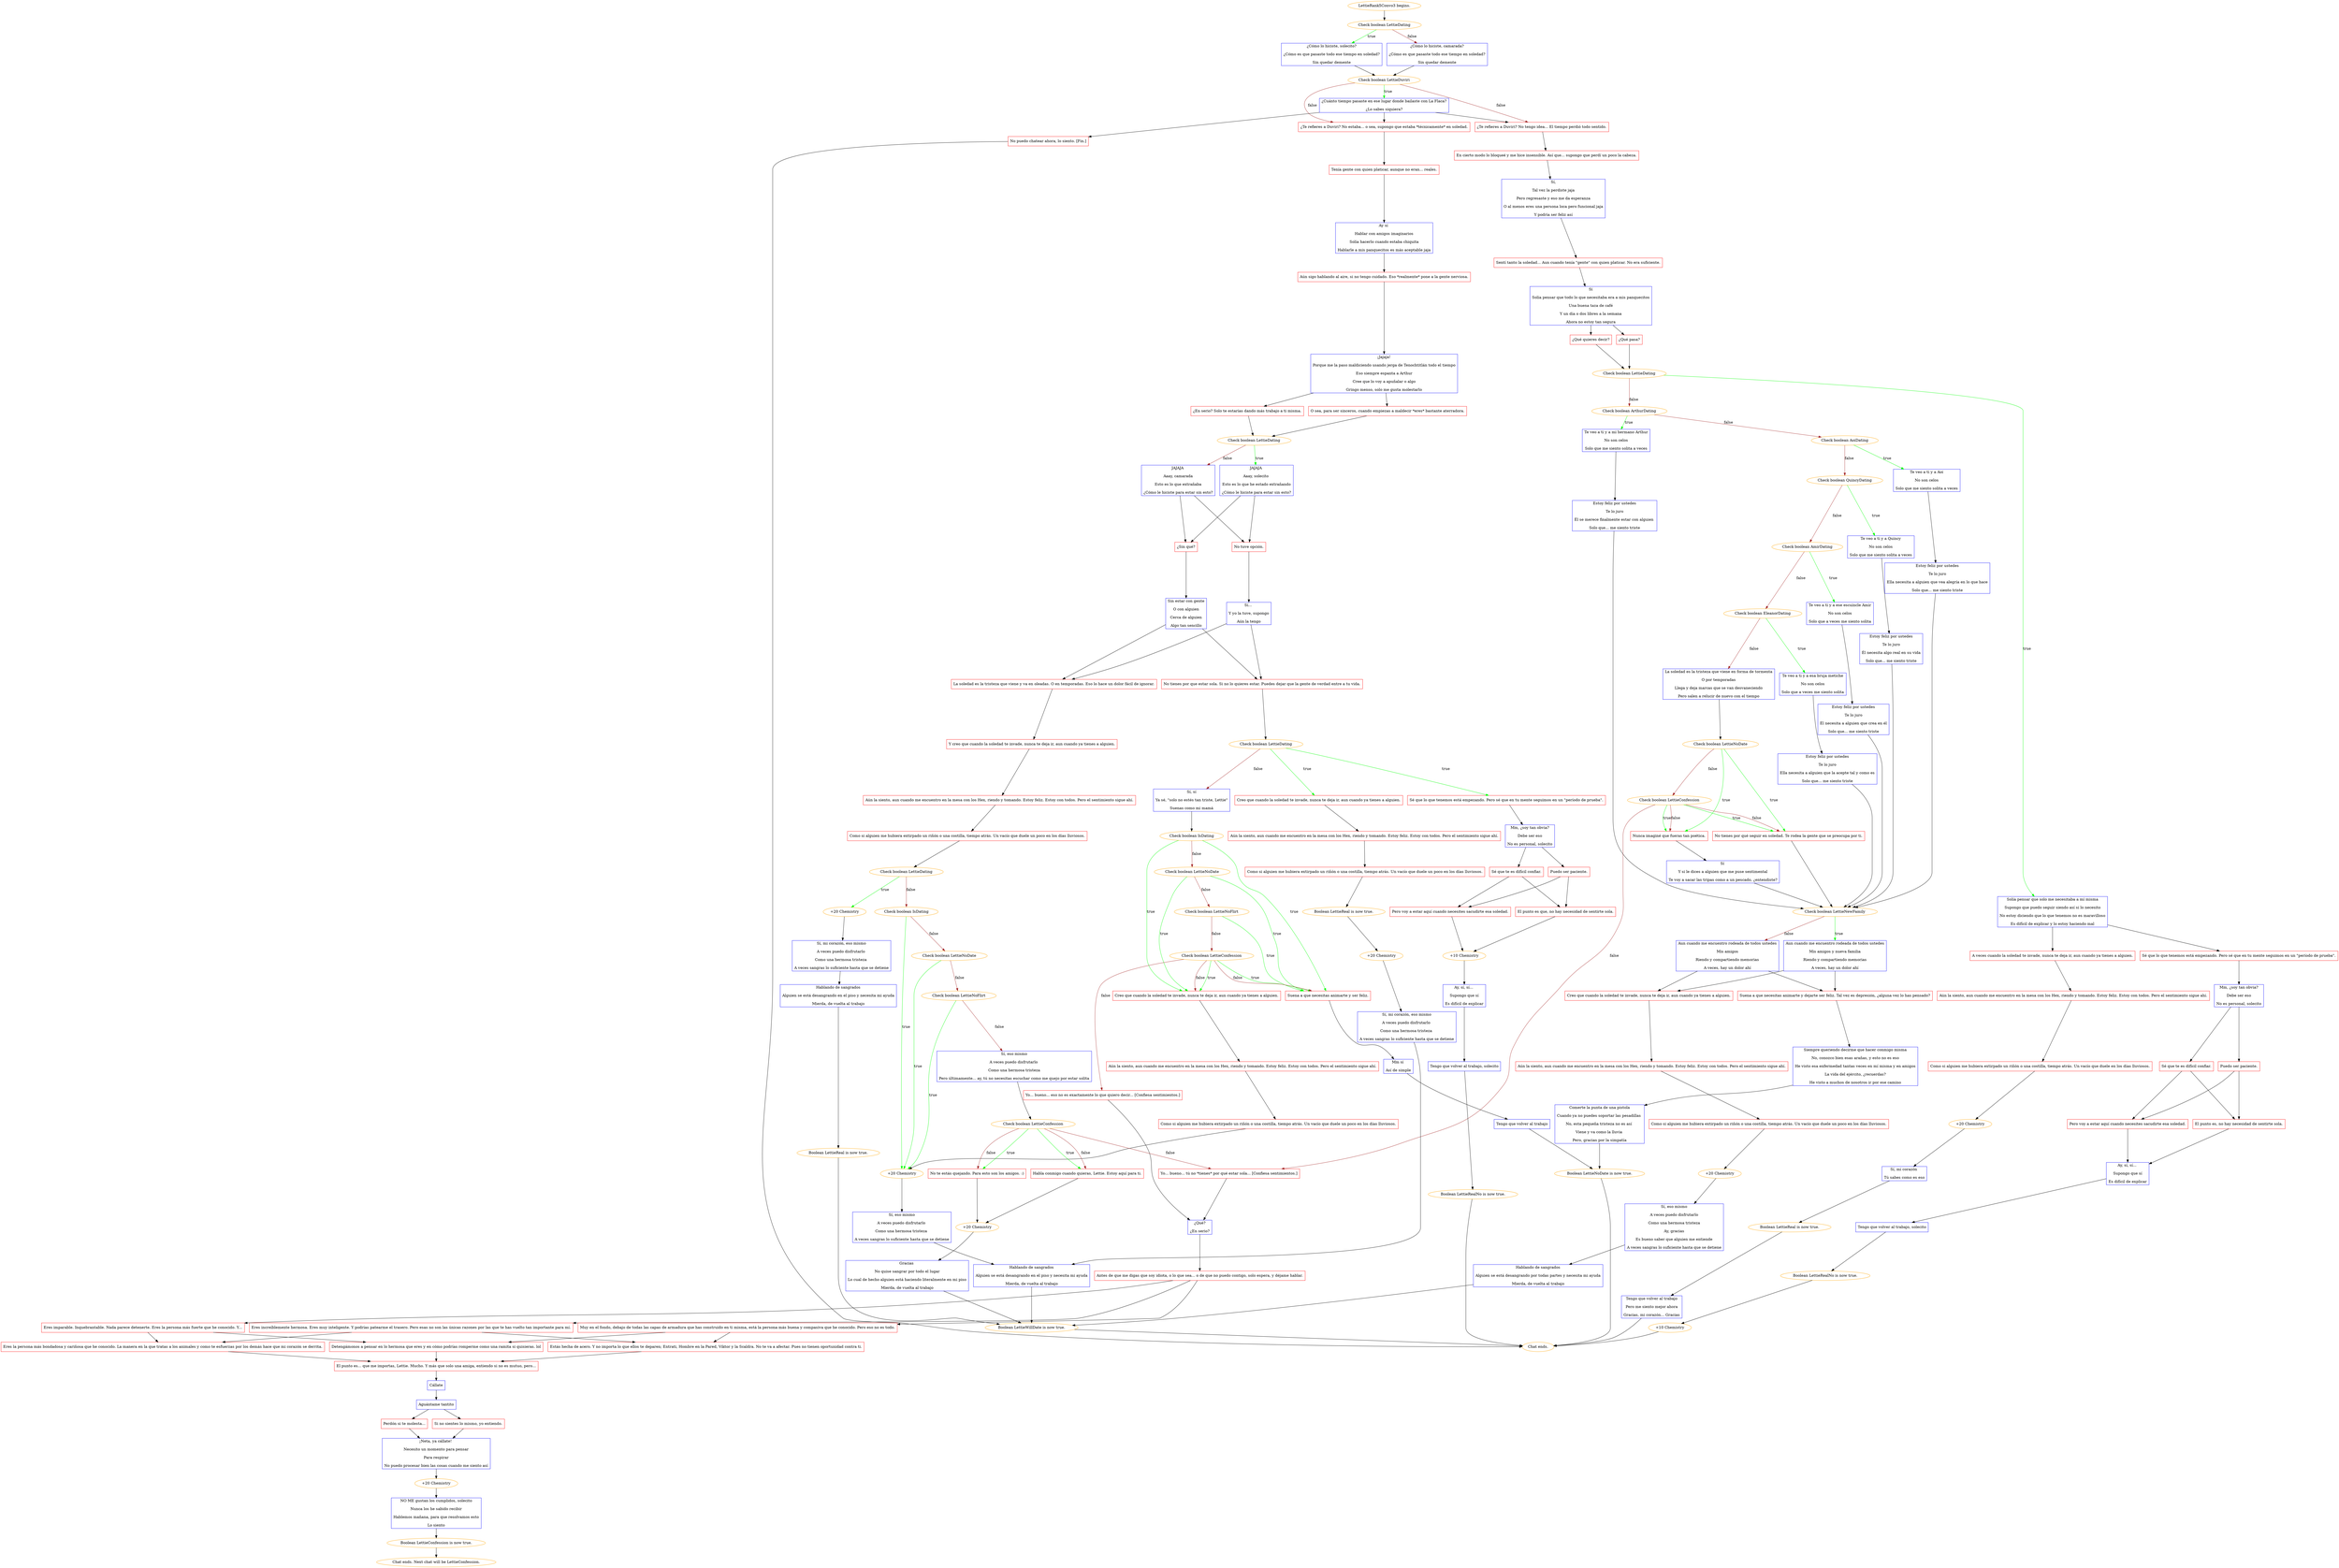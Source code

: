 digraph {
	"LettieRank5Convo3 begins." [color=orange];
		"LettieRank5Convo3 begins." -> j3431786115;
	j3431786115 [label="Check boolean LettieDating",color=orange];
		j3431786115 -> j4155016289 [label=true,color=green];
		j3431786115 -> j2804214317 [label=false,color=brown];
	j4155016289 [label="¿Cómo lo hiciste, solecito?
¿Cómo es que pasaste todo ese tiempo en soledad?
Sin quedar demente",shape=box,color=blue];
		j4155016289 -> j1513894469;
	j2804214317 [label="¿Cómo lo hiciste, camarada?
¿Cómo es que pasaste todo ese tiempo en soledad?
Sin quedar demente",shape=box,color=blue];
		j2804214317 -> j1513894469;
	j1513894469 [label="Check boolean LettieDuviri",color=orange];
		j1513894469 -> j204402988 [label=true,color=green];
		j1513894469 -> j3147600681 [label=false,color=brown];
		j1513894469 -> j710853151 [label=false,color=brown];
	j204402988 [label="¿Cuánto tiempo pasaste en ese lugar donde bailaste con La Flaca?
¿Lo sabes siquiera?",shape=box,color=blue];
		j204402988 -> j3147600681;
		j204402988 -> j710853151;
		j204402988 -> j3192566209;
	j3147600681 [label="¿Te refieres a Duviri? No tengo idea... El tiempo perdió todo sentido.",shape=box,color=red];
		j3147600681 -> j1937700656;
	j710853151 [label="¿Te refieres a Duviri? No estaba... o sea, supongo que estaba *técnicamente* en soledad.",shape=box,color=red];
		j710853151 -> j2928038459;
	j3192566209 [label="No puedo chatear ahora, lo siento. [Fin.]",shape=box,color=red];
		j3192566209 -> "Chat ends.";
	j1937700656 [label="En cierto modo lo bloqueé y me hice insensible. Así que... supongo que perdí un poco la cabeza.",shape=box,color=red];
		j1937700656 -> j4275265657;
	j2928038459 [label="Tenía gente con quien platicar, aunque no eran... reales.",shape=box,color=red];
		j2928038459 -> j3212904551;
	"Chat ends." [color=orange];
	j4275265657 [label="Sí,
Tal vez la perdiste jaja
Pero regresaste y eso me da esperanza
O al menos eres una persona loca pero funcional jaja
Y podría ser feliz así",shape=box,color=blue];
		j4275265657 -> j3368750689;
	j3212904551 [label="Ay sí 
Hablar con amigos imaginarios
Solía hacerlo cuando estaba chiquita
Hablarle a mis panquecitos es más aceptable jaja",shape=box,color=blue];
		j3212904551 -> j151250506;
	j3368750689 [label="Sentí tanto la soledad... Aun cuando tenía \"gente\" con quien platicar. No era suficiente.",shape=box,color=red];
		j3368750689 -> j3745542857;
	j151250506 [label="Aún sigo hablando al aire, si no tengo cuidado. Eso *realmente* pone a la gente nerviosa.",shape=box,color=red];
		j151250506 -> j4184315457;
	j3745542857 [label="Sí
Solía pensar que todo lo que necesitaba era a mis panquecitos
Una buena taza de café
Y un día o dos libres a la semana
Ahora no estoy tan segura",shape=box,color=blue];
		j3745542857 -> j276876814;
		j3745542857 -> j1763115823;
	j4184315457 [label="¡Jajaja!
Porque me la paso maldiciendo usando jerga de Tenochtitlán todo el tiempo
Eso siempre espanta a Arthur
Cree que lo voy a apuñalar o algo
Gringo menso, solo me gusta molestarlo",shape=box,color=blue];
		j4184315457 -> j2958624171;
		j4184315457 -> j491317739;
	j276876814 [label="¿Qué quieres decir?",shape=box,color=red];
		j276876814 -> j3706178351;
	j1763115823 [label="¿Qué pasa?",shape=box,color=red];
		j1763115823 -> j3706178351;
	j2958624171 [label="O sea, para ser sinceros, cuando empiezas a maldecir *eres* bastante aterradora.",shape=box,color=red];
		j2958624171 -> j2781908573;
	j491317739 [label="¿En serio? Solo te estarías dando más trabajo a ti misma.",shape=box,color=red];
		j491317739 -> j2781908573;
	j3706178351 [label="Check boolean LettieDating",color=orange];
		j3706178351 -> j288151301 [label=true,color=green];
		j3706178351 -> j2058576540 [label=false,color=brown];
	j2781908573 [label="Check boolean LettieDating",color=orange];
		j2781908573 -> j2949789981 [label=true,color=green];
		j2781908573 -> j1282013434 [label=false,color=brown];
	j288151301 [label="Solía pensar que solo me necesitaba a mí misma
Supongo que puedo seguir siendo así si lo necesito
No estoy diciendo que lo que tenemos no es maravilloso
Es difícil de explicar y lo estoy haciendo mal",shape=box,color=blue];
		j288151301 -> j775332938;
		j288151301 -> j1786288122;
	j2058576540 [label="Check boolean ArthurDating",color=orange];
		j2058576540 -> j1212125535 [label=true,color=green];
		j2058576540 -> j737259859 [label=false,color=brown];
	j2949789981 [label="JAJAJA 
Aaay, solecito 
Esto es lo que he estado extrañando
¿Cómo le hiciste para estar sin esto?",shape=box,color=blue];
		j2949789981 -> j579545738;
		j2949789981 -> j1282871232;
	j1282013434 [label="JAJAJA 
Aaay, camarada
Esto es lo que extrañaba
¿Cómo le hiciste para estar sin esto?",shape=box,color=blue];
		j1282013434 -> j579545738;
		j1282013434 -> j1282871232;
	j775332938 [label="Sé que lo que tenemos está empezando. Pero sé que en tu mente seguimos en un \"período de prueba\".",shape=box,color=red];
		j775332938 -> j3506880293;
	j1786288122 [label="A veces cuando la soledad te invade, nunca te deja ir, aun cuando ya tienes a alguien.",shape=box,color=red];
		j1786288122 -> j2280751222;
	j1212125535 [label="Te veo a ti y a mi hermano Arthur
No son celos
Solo que me siento solita a veces",shape=box,color=blue];
		j1212125535 -> j2944728610;
	j737259859 [label="Check boolean AoiDating",color=orange];
		j737259859 -> j2092565202 [label=true,color=green];
		j737259859 -> j3783233695 [label=false,color=brown];
	j579545738 [label="¿Sin qué?",shape=box,color=red];
		j579545738 -> j141490814;
	j1282871232 [label="No tuve opción.",shape=box,color=red];
		j1282871232 -> j1988671557;
	j3506880293 [label="Mm, ¿soy tan obvia?
Debe ser eso
No es personal, solecito",shape=box,color=blue];
		j3506880293 -> j3573936128;
		j3506880293 -> j174004734;
	j2280751222 [label="Aún la siento, aun cuando me encuentro en la mesa con los Hex, riendo y tomando. Estoy feliz. Estoy con todos. Pero el sentimiento sigue ahí.",shape=box,color=red];
		j2280751222 -> j2740123;
	j2944728610 [label="Estoy feliz por ustedes
Te lo juro
Él se merece finalmente estar con alguien 
Solo que... me siento triste",shape=box,color=blue];
		j2944728610 -> j3973502553;
	j2092565202 [label="Te veo a ti y a Aoi
No son celos
Solo que me siento solita a veces",shape=box,color=blue];
		j2092565202 -> j831040302;
	j3783233695 [label="Check boolean QuincyDating",color=orange];
		j3783233695 -> j1714515185 [label=true,color=green];
		j3783233695 -> j4017564867 [label=false,color=brown];
	j141490814 [label="Sin estar con gente
O con alguien
Cerca de alguien
Algo tan sencillo",shape=box,color=blue];
		j141490814 -> j3701584163;
		j141490814 -> j2983008959;
	j1988671557 [label="Sí... 
Y yo la tuve, supongo
Aún la tengo",shape=box,color=blue];
		j1988671557 -> j3701584163;
		j1988671557 -> j2983008959;
	j3573936128 [label="Sé que te es difícil confiar.",shape=box,color=red];
		j3573936128 -> j2493160183;
		j3573936128 -> j1218044838;
	j174004734 [label="Puedo ser paciente.",shape=box,color=red];
		j174004734 -> j2493160183;
		j174004734 -> j1218044838;
	j2740123 [label="Como si alguien me hubiera extirpado un riñón o una costilla, tiempo atrás. Un vacío que duele en los días lluviosos.",shape=box,color=red];
		j2740123 -> j3587248183;
	j3973502553 [label="Check boolean LettieNewFamily",color=orange];
		j3973502553 -> j4138276815 [label=true,color=green];
		j3973502553 -> j3275288640 [label=false,color=brown];
	j831040302 [label="Estoy feliz por ustedes
Te lo juro
Ella necesita a alguien que vea alegría en lo que hace
Solo que... me siento triste",shape=box,color=blue];
		j831040302 -> j3973502553;
	j1714515185 [label="Te veo a ti y a Quincy
No son celos
Solo que me siento solita a veces",shape=box,color=blue];
		j1714515185 -> j2761308628;
	j4017564867 [label="Check boolean AmirDating",color=orange];
		j4017564867 -> j911666838 [label=true,color=green];
		j4017564867 -> j3605870994 [label=false,color=brown];
	j3701584163 [label="La soledad es la tristeza que viene y va en oleadas. O en temporadas. Eso lo hace un dolor fácil de ignorar.",shape=box,color=red];
		j3701584163 -> j2219316370;
	j2983008959 [label="No tienes por que estar sola. Si no lo quieres estar. Puedes dejar que la gente de verdad entre a tu vida.",shape=box,color=red];
		j2983008959 -> j2887806631;
	j2493160183 [label="Pero voy a estar aquí cuando necesites sacudirte esa soledad.",shape=box,color=red];
		j2493160183 -> j807809477;
	j1218044838 [label="El punto es, no hay necesidad de sentirte sola.",shape=box,color=red];
		j1218044838 -> j807809477;
	j3587248183 [label="+20 Chemistry",color=orange];
		j3587248183 -> j3769765494;
	j4138276815 [label="Aun cuando me encuentro rodeada de todos ustedes
Mis amigos y nueva familia
Riendo y compartiendo memorias
A veces, hay un dolor ahí",shape=box,color=blue];
		j4138276815 -> j747262867;
		j4138276815 -> j66393553;
	j3275288640 [label="Aun cuando me encuentro rodeada de todos ustedes
Mis amigos
Riendo y compartiendo memorias
A veces, hay un dolor ahí",shape=box,color=blue];
		j3275288640 -> j747262867;
		j3275288640 -> j66393553;
	j2761308628 [label="Estoy feliz por ustedes
Te lo juro
Él necesita algo real en su vida
Solo que... me siento triste",shape=box,color=blue];
		j2761308628 -> j3973502553;
	j911666838 [label="Te veo a ti y a ese escuincle Amir
No son celos
Solo que a veces me siento solita",shape=box,color=blue];
		j911666838 -> j2737976679;
	j3605870994 [label="Check boolean EleanorDating",color=orange];
		j3605870994 -> j3948904423 [label=true,color=green];
		j3605870994 -> j2569343890 [label=false,color=brown];
	j2219316370 [label="Y creo que cuando la soledad te invade, nunca te deja ir, aun cuando ya tienes a alguien.",shape=box,color=red];
		j2219316370 -> j1612000476;
	j2887806631 [label="Check boolean LettieDating",color=orange];
		j2887806631 -> j3773944409 [label=true,color=green];
		j2887806631 -> j1195103290 [label=true,color=green];
		j2887806631 -> j1497225571 [label=false,color=brown];
	j807809477 [label="Ay, sí, sí... 
Supongo que sí
Es difícil de explicar",shape=box,color=blue];
		j807809477 -> j585100394;
	j3769765494 [label="Sí, mi corazón 
Tú sabes como es eso",shape=box,color=blue];
		j3769765494 -> j2905233450;
	j747262867 [label="Creo que cuando la soledad te invade, nunca te deja ir, aun cuando ya tienes a alguien.",shape=box,color=red];
		j747262867 -> j3934592706;
	j66393553 [label="Suena a que necesitas animarte y dejarte ser feliz. Tal vez es depresión, ¿alguna vez lo has pensado?",shape=box,color=red];
		j66393553 -> j1897534775;
	j2737976679 [label="Estoy feliz por ustedes
Te lo juro
Él necesita a alguien que crea en él
Solo que... me siento triste",shape=box,color=blue];
		j2737976679 -> j3973502553;
	j3948904423 [label="Te veo a ti y a esa bruja metiche
No son celos
Solo que a veces me siento solita",shape=box,color=blue];
		j3948904423 -> j1059947255;
	j2569343890 [label="La soledad es la tristeza que viene en forma de tormenta
O por temporadas
Llega y deja marcas que se van desvaneciendo
Pero salen a relucir de nuevo con el tiempo",shape=box,color=blue];
		j2569343890 -> j2778667326;
	j1612000476 [label="Aún la siento, aun cuando me encuentro en la mesa con los Hex, riendo y tomando. Estoy feliz. Estoy con todos. Pero el sentimiento sigue ahí.",shape=box,color=red];
		j1612000476 -> j39675037;
	j3773944409 [label="Sé que lo que tenemos está empezando. Pero sé que en tu mente seguimos en un \"período de prueba\".",shape=box,color=red];
		j3773944409 -> j2101860855;
	j1195103290 [label="Creo que cuando la soledad te invade, nunca te deja ir, aun cuando ya tienes a alguien.",shape=box,color=red];
		j1195103290 -> j4213170466;
	j1497225571 [label="Sí, sí
Ya sé, \"solo no estés tan triste, Lettie\"
Suenas como mi mamá",shape=box,color=blue];
		j1497225571 -> j2867204249;
	j585100394 [label="Tengo que volver al trabajo, solecito",shape=box,color=blue];
		j585100394 -> j1620244087;
	j2905233450 [label="Boolean LettieReal is now true.",color=orange];
		j2905233450 -> j58460603;
	j3934592706 [label="Aún la siento, aun cuando me encuentro en la mesa con los Hex, riendo y tomando. Estoy feliz. Estoy con todos. Pero el sentimiento sigue ahí.",shape=box,color=red];
		j3934592706 -> j4120959374;
	j1897534775 [label="Siempre queriendo decirme que hacer conmigo misma
No, conozco bien esas arañas, y esto no es eso
He visto esa enfermedad tantas veces en mí misma y en amigos
La vida del ejército, ¿recuerdas?
He visto a muchos de nosotros ir por ese camino",shape=box,color=blue];
		j1897534775 -> j2452702987;
	j1059947255 [label="Estoy feliz por ustedes
Te lo juro
Ella necesita a alguien que la acepte tal y como es
Solo que... me siento triste",shape=box,color=blue];
		j1059947255 -> j3973502553;
	j2778667326 [label="Check boolean LettieNoDate",color=orange];
		j2778667326 -> j1775314002 [label=true,color=green];
		j2778667326 -> j1837324513 [label=true,color=green];
		j2778667326 -> j2278430672 [label=false,color=brown];
	j39675037 [label="Como si alguien me hubiera extirpado un riñón o una costilla, tiempo atrás. Un vacío que duele un poco en los días lluviosos.",shape=box,color=red];
		j39675037 -> j3752408098;
	j2101860855 [label="Mm, ¿soy tan obvia?
Debe ser eso
No es personal, solecito",shape=box,color=blue];
		j2101860855 -> j838443009;
		j2101860855 -> j115918138;
	j4213170466 [label="Aún la siento, aun cuando me encuentro en la mesa con los Hex, riendo y tomando. Estoy feliz. Estoy con todos. Pero el sentimiento sigue ahí.",shape=box,color=red];
		j4213170466 -> j246508255;
	j2867204249 [label="Check boolean IsDating",color=orange];
		j2867204249 -> j113386508 [label=true,color=green];
		j2867204249 -> j2192778507 [label=true,color=green];
		j2867204249 -> j2718353565 [label=false,color=brown];
	j1620244087 [label="Boolean LettieRealNo is now true.",color=orange];
		j1620244087 -> j1933300832;
	j58460603 [label="Tengo que volver al trabajo
Pero me siento mejor ahora
Gracias, mi corazón... Gracias",shape=box,color=blue];
		j58460603 -> "Chat ends.";
	j4120959374 [label="Como si alguien me hubiera extirpado un riñón o una costilla, tiempo atrás. Un vacío que duele un poco en los días lluviosos.",shape=box,color=red];
		j4120959374 -> j2700273317;
	j2452702987 [label="Comerte la punta de una pistola
Cuando ya no puedes soportar las pesadillas 
No, esta pequeña tristeza no es así 
Viene y va como la lluvia 
Pero, gracias por la simpatía",shape=box,color=blue];
		j2452702987 -> j2703113057;
	j1775314002 [label="No tienes por qué seguir en soledad. Te rodea la gente que se preocupa por ti.",shape=box,color=red];
		j1775314002 -> j3973502553;
	j1837324513 [label="Nunca imaginé que fueras tan poética.",shape=box,color=red];
		j1837324513 -> j572902712;
	j2278430672 [label="Check boolean LettieConfession",color=orange];
		j2278430672 -> j1775314002 [label=true,color=green];
		j2278430672 -> j1837324513 [label=true,color=green];
		j2278430672 -> j1775314002 [label=false,color=brown];
		j2278430672 -> j1837324513 [label=false,color=brown];
		j2278430672 -> j1840359529 [label=false,color=brown];
	j3752408098 [label="Check boolean LettieDating",color=orange];
		j3752408098 -> j1096644851 [label=true,color=green];
		j3752408098 -> j2246228205 [label=false,color=brown];
	j838443009 [label="Sé que te es difícil confiar.",shape=box,color=red];
		j838443009 -> j500901057;
		j838443009 -> j683855844;
	j115918138 [label="Puedo ser paciente.",shape=box,color=red];
		j115918138 -> j500901057;
		j115918138 -> j683855844;
	j246508255 [label="Como si alguien me hubiera extirpado un riñón o una costilla, tiempo atrás. Un vacío que duele un poco en los días lluviosos.",shape=box,color=red];
		j246508255 -> j747759372;
	j113386508 [label="Suena a que necesitas animarte y ser feliz.",shape=box,color=red];
		j113386508 -> j803708553;
	j2192778507 [label="Creo que cuando la soledad te invade, nunca te deja ir, aun cuando ya tienes a alguien.",shape=box,color=red];
		j2192778507 -> j2767191634;
	j2718353565 [label="Check boolean LettieNoDate",color=orange];
		j2718353565 -> j113386508 [label=true,color=green];
		j2718353565 -> j2192778507 [label=true,color=green];
		j2718353565 -> j3116160337 [label=false,color=brown];
	j1933300832 [label="+10 Chemistry",color=orange];
		j1933300832 -> "Chat ends.";
	j2700273317 [label="+20 Chemistry",color=orange];
		j2700273317 -> j3911729716;
	j2703113057 [label="Boolean LettieNoDate is now true.",color=orange];
		j2703113057 -> "Chat ends.";
	j572902712 [label="Sí 
Y si le dices a alguien que me puse sentimental
Te voy a sacar las tripas como a un pescado, ¿entendiste?",shape=box,color=blue];
		j572902712 -> j3973502553;
	j1840359529 [label="Yo... bueno... tú no *tienes* por qué estar sola... [Confiesa sentimientos.]",shape=box,color=red];
		j1840359529 -> j3629639054;
	j1096644851 [label="+20 Chemistry",color=orange];
		j1096644851 -> j3133708532;
	j2246228205 [label="Check boolean IsDating",color=orange];
		j2246228205 -> j1921566449 [label=true,color=green];
		j2246228205 -> j2281631822 [label=false,color=brown];
	j500901057 [label="Pero voy a estar aquí cuando necesites sacudirte esa soledad.",shape=box,color=red];
		j500901057 -> j1673643776;
	j683855844 [label="El punto es que, no hay necesidad de sentirte sola.",shape=box,color=red];
		j683855844 -> j1673643776;
	j747759372 [label="Boolean LettieReal is now true.",color=orange];
		j747759372 -> j4282071040;
	j803708553 [label="Mm sí 
Así de simple",shape=box,color=blue];
		j803708553 -> j3205440230;
	j2767191634 [label="Aún la siento, aun cuando me encuentro en la mesa con los Hex, riendo y tomando. Estoy feliz. Estoy con todos. Pero el sentimiento sigue ahí.",shape=box,color=red];
		j2767191634 -> j1037755420;
	j3116160337 [label="Check boolean LettieNoFlirt",color=orange];
		j3116160337 -> j113386508 [label=true,color=green];
		j3116160337 -> j129282513 [label=false,color=brown];
	j3911729716 [label="Sí, eso mismo
A veces puedo disfrutarlo
Como una hermosa tristeza
Ay, gracias
Es bueno saber que alguien me entiende
A veces sangras lo suficiente hasta que se detiene",shape=box,color=blue];
		j3911729716 -> j1752866284;
	j3629639054 [label="¿Qué?
¿En serio?",shape=box,color=blue];
		j3629639054 -> j1820971272;
	j3133708532 [label="Sí, mi corazón, eso mismo
A veces puedo disfrutarlo 
Como una hermosa tristeza 
A veces sangras lo suficiente hasta que se detiene",shape=box,color=blue];
		j3133708532 -> j1936552723;
	j1921566449 [label="+20 Chemistry",color=orange];
		j1921566449 -> j4064199183;
	j2281631822 [label="Check boolean LettieNoDate",color=orange];
		j2281631822 -> j1921566449 [label=true,color=green];
		j2281631822 -> j3390040892 [label=false,color=brown];
	j1673643776 [label="+10 Chemistry",color=orange];
		j1673643776 -> j3191677532;
	j4282071040 [label="+20 Chemistry",color=orange];
		j4282071040 -> j3258696260;
	j3205440230 [label="Tengo que volver al trabajo",shape=box,color=blue];
		j3205440230 -> j2703113057;
	j1037755420 [label="Como si alguien me hubiera extirpado un riñón o una costilla, tiempo atrás. Un vacío que duele un poco en los días lluviosos.",shape=box,color=red];
		j1037755420 -> j1921566449;
	j129282513 [label="Check boolean LettieConfession",color=orange];
		j129282513 -> j113386508 [label=true,color=green];
		j129282513 -> j2192778507 [label=true,color=green];
		j129282513 -> j113386508 [label=false,color=brown];
		j129282513 -> j2192778507 [label=false,color=brown];
		j129282513 -> j726836316 [label=false,color=brown];
	j1752866284 [label="Hablando de sangrados
Alguien se está desangrando por todas partes y necesita mi ayuda
Mierda, de vuelta al trabajo",shape=box,color=blue];
		j1752866284 -> j2129367046;
	j1820971272 [label="Antes de que me digas que soy idiota, o lo que sea... o de que no puedo contigo, solo espera, y déjame hablar.",shape=box,color=red];
		j1820971272 -> j2169468006;
		j1820971272 -> j1008844484;
		j1820971272 -> j2392297237;
	j1936552723 [label="Hablando de sangrados
Alguien se está desangrando en el piso y necesita mi ayuda
Mierda, de vuelta al trabajo",shape=box,color=blue];
		j1936552723 -> j2414187082;
	j4064199183 [label="Sí, eso mismo
A veces puedo disfrutarlo 
Como una hermosa tristeza 
A veces sangras lo suficiente hasta que se detiene",shape=box,color=blue];
		j4064199183 -> j1401232454;
	j3390040892 [label="Check boolean LettieNoFlirt",color=orange];
		j3390040892 -> j1921566449 [label=true,color=green];
		j3390040892 -> j3253167167 [label=false,color=brown];
	j3191677532 [label="Ay, sí, sí... 
Supongo que sí
Es difícil de explicar",shape=box,color=blue];
		j3191677532 -> j2379286408;
	j3258696260 [label="Sí, mi corazón, eso mismo
A veces puedo disfrutarlo 
Como una hermosa tristeza 
A veces sangras lo suficiente hasta que se detiene",shape=box,color=blue];
		j3258696260 -> j1401232454;
	j726836316 [label="Yo... bueno... eso no es exactamente lo que quiero decir... [Confiesa sentimientos.]",shape=box,color=red];
		j726836316 -> j3629639054;
	j2129367046 [label="Boolean LettieWillDate is now true.",color=orange];
		j2129367046 -> "Chat ends.";
	j2169468006 [label="Eres increíblemente hermosa. Eres muy inteligente. Y podrías patearme el trasero. Pero esas no son las únicas razones por las que te has vuelto tan importante para mí.",shape=box,color=red];
		j2169468006 -> j1569812648;
		j2169468006 -> j4205714418;
	j1008844484 [label="Muy en el fondo, debajo de todas las capas de armadura que has construido en ti misma, está la persona más buena y compasiva que he conocido. Pero eso no es todo.",shape=box,color=red];
		j1008844484 -> j4114820485;
		j1008844484 -> j4205714418;
	j2392297237 [label="Eres imparable. Inquebrantable. Nada parece detenerte. Eres la persona más fuerte que he conocido. Y...",shape=box,color=red];
		j2392297237 -> j4114820485;
		j2392297237 -> j1569812648;
	j2414187082 [label="Boolean LettieReal is now true.",color=orange];
		j2414187082 -> j2129367046;
	j1401232454 [label="Hablando de sangrados
Alguien se está desangrando en el piso y necesita mi ayuda
Mierda, de vuelta al trabajo",shape=box,color=blue];
		j1401232454 -> j2129367046;
	j3253167167 [label="Sí, eso mismo
A veces puedo disfrutarlo 
Como una hermosa tristeza
Pero últimamente... ay, tú no necesitas escuchar como me quejo por estar solita",shape=box,color=blue];
		j3253167167 -> j742488399;
	j2379286408 [label="Tengo que volver al trabajo, solecito",shape=box,color=blue];
		j2379286408 -> j1195005912;
	j1569812648 [label="Eres la persona más bondadosa y cariñosa que he conocido. La manera en la que tratas a los animales y como te esfuerzas por los demás hace que mi corazón se derrita.",shape=box,color=red];
		j1569812648 -> j3102177602;
	j4205714418 [label="Estás hecha de acero. Y no importa lo que ellos te deparen; Entrati, Hombre en la Pared, Viktor y la Scaldra. No te va a afectar. Pues no tienen oportunidad contra ti.",shape=box,color=red];
		j4205714418 -> j3102177602;
	j4114820485 [label="Detengámonos a pensar en lo hermosa que eres y en cómo podrías romperme como una ramita si quisieras. lol",shape=box,color=red];
		j4114820485 -> j3102177602;
	j742488399 [label="Check boolean LettieConfession",color=orange];
		j742488399 -> j2306066145 [label=true,color=green];
		j742488399 -> j2318492855 [label=true,color=green];
		j742488399 -> j2306066145 [label=false,color=brown];
		j742488399 -> j2318492855 [label=false,color=brown];
		j742488399 -> j1840359529 [label=false,color=brown];
	j1195005912 [label="Boolean LettieRealNo is now true.",color=orange];
		j1195005912 -> "Chat ends.";
	j3102177602 [label="El punto es... que me importas, Lettie. Mucho. Y más que solo una amiga, entiendo si no es mutuo, pero...",shape=box,color=red];
		j3102177602 -> j626142762;
	j2306066145 [label="Habla conmigo cuando quieras, Lettie. Estoy aquí para ti.",shape=box,color=red];
		j2306066145 -> j616991196;
	j2318492855 [label="No te estás quejando. Para esto son los amigos. :)",shape=box,color=red];
		j2318492855 -> j616991196;
	j626142762 [label="Cállate",shape=box,color=blue];
		j626142762 -> j1642855664;
	j616991196 [label="+20 Chemistry",color=orange];
		j616991196 -> j2771275771;
	j1642855664 [label="Aguántame tantito",shape=box,color=blue];
		j1642855664 -> j3534515020;
		j1642855664 -> j3733872978;
	j2771275771 [label="Gracias 
No quise sangrar por todo el lugar
Lo cual de hecho alguien está haciendo literalmente en mi piso
Mierda, de vuelta al trabajo",shape=box,color=blue];
		j2771275771 -> j2129367046;
	j3534515020 [label="Perdón si te molesta...",shape=box,color=red];
		j3534515020 -> j212547365;
	j3733872978 [label="Si no sientes lo mismo, yo entiendo.",shape=box,color=red];
		j3733872978 -> j212547365;
	j212547365 [label="¡Neta, ya cállate! 
Necesito un momento para pensar
Para respirar
No puedo procesar bien las cosas cuando me siento así",shape=box,color=blue];
		j212547365 -> j3671248809;
	j3671248809 [label="+20 Chemistry",color=orange];
		j3671248809 -> j2148587031;
	j2148587031 [label="NO ME gustan los cumplidos, solecito
Nunca los he sabido recibir
Hablemos mañana, para que resolvamos esto
Lo siento",shape=box,color=blue];
		j2148587031 -> j2564553015;
	j2564553015 [label="Boolean LettieConfession is now true.",color=orange];
		j2564553015 -> "Chat ends. Next chat will be LettieConfession.";
	"Chat ends. Next chat will be LettieConfession." [color=orange];
}